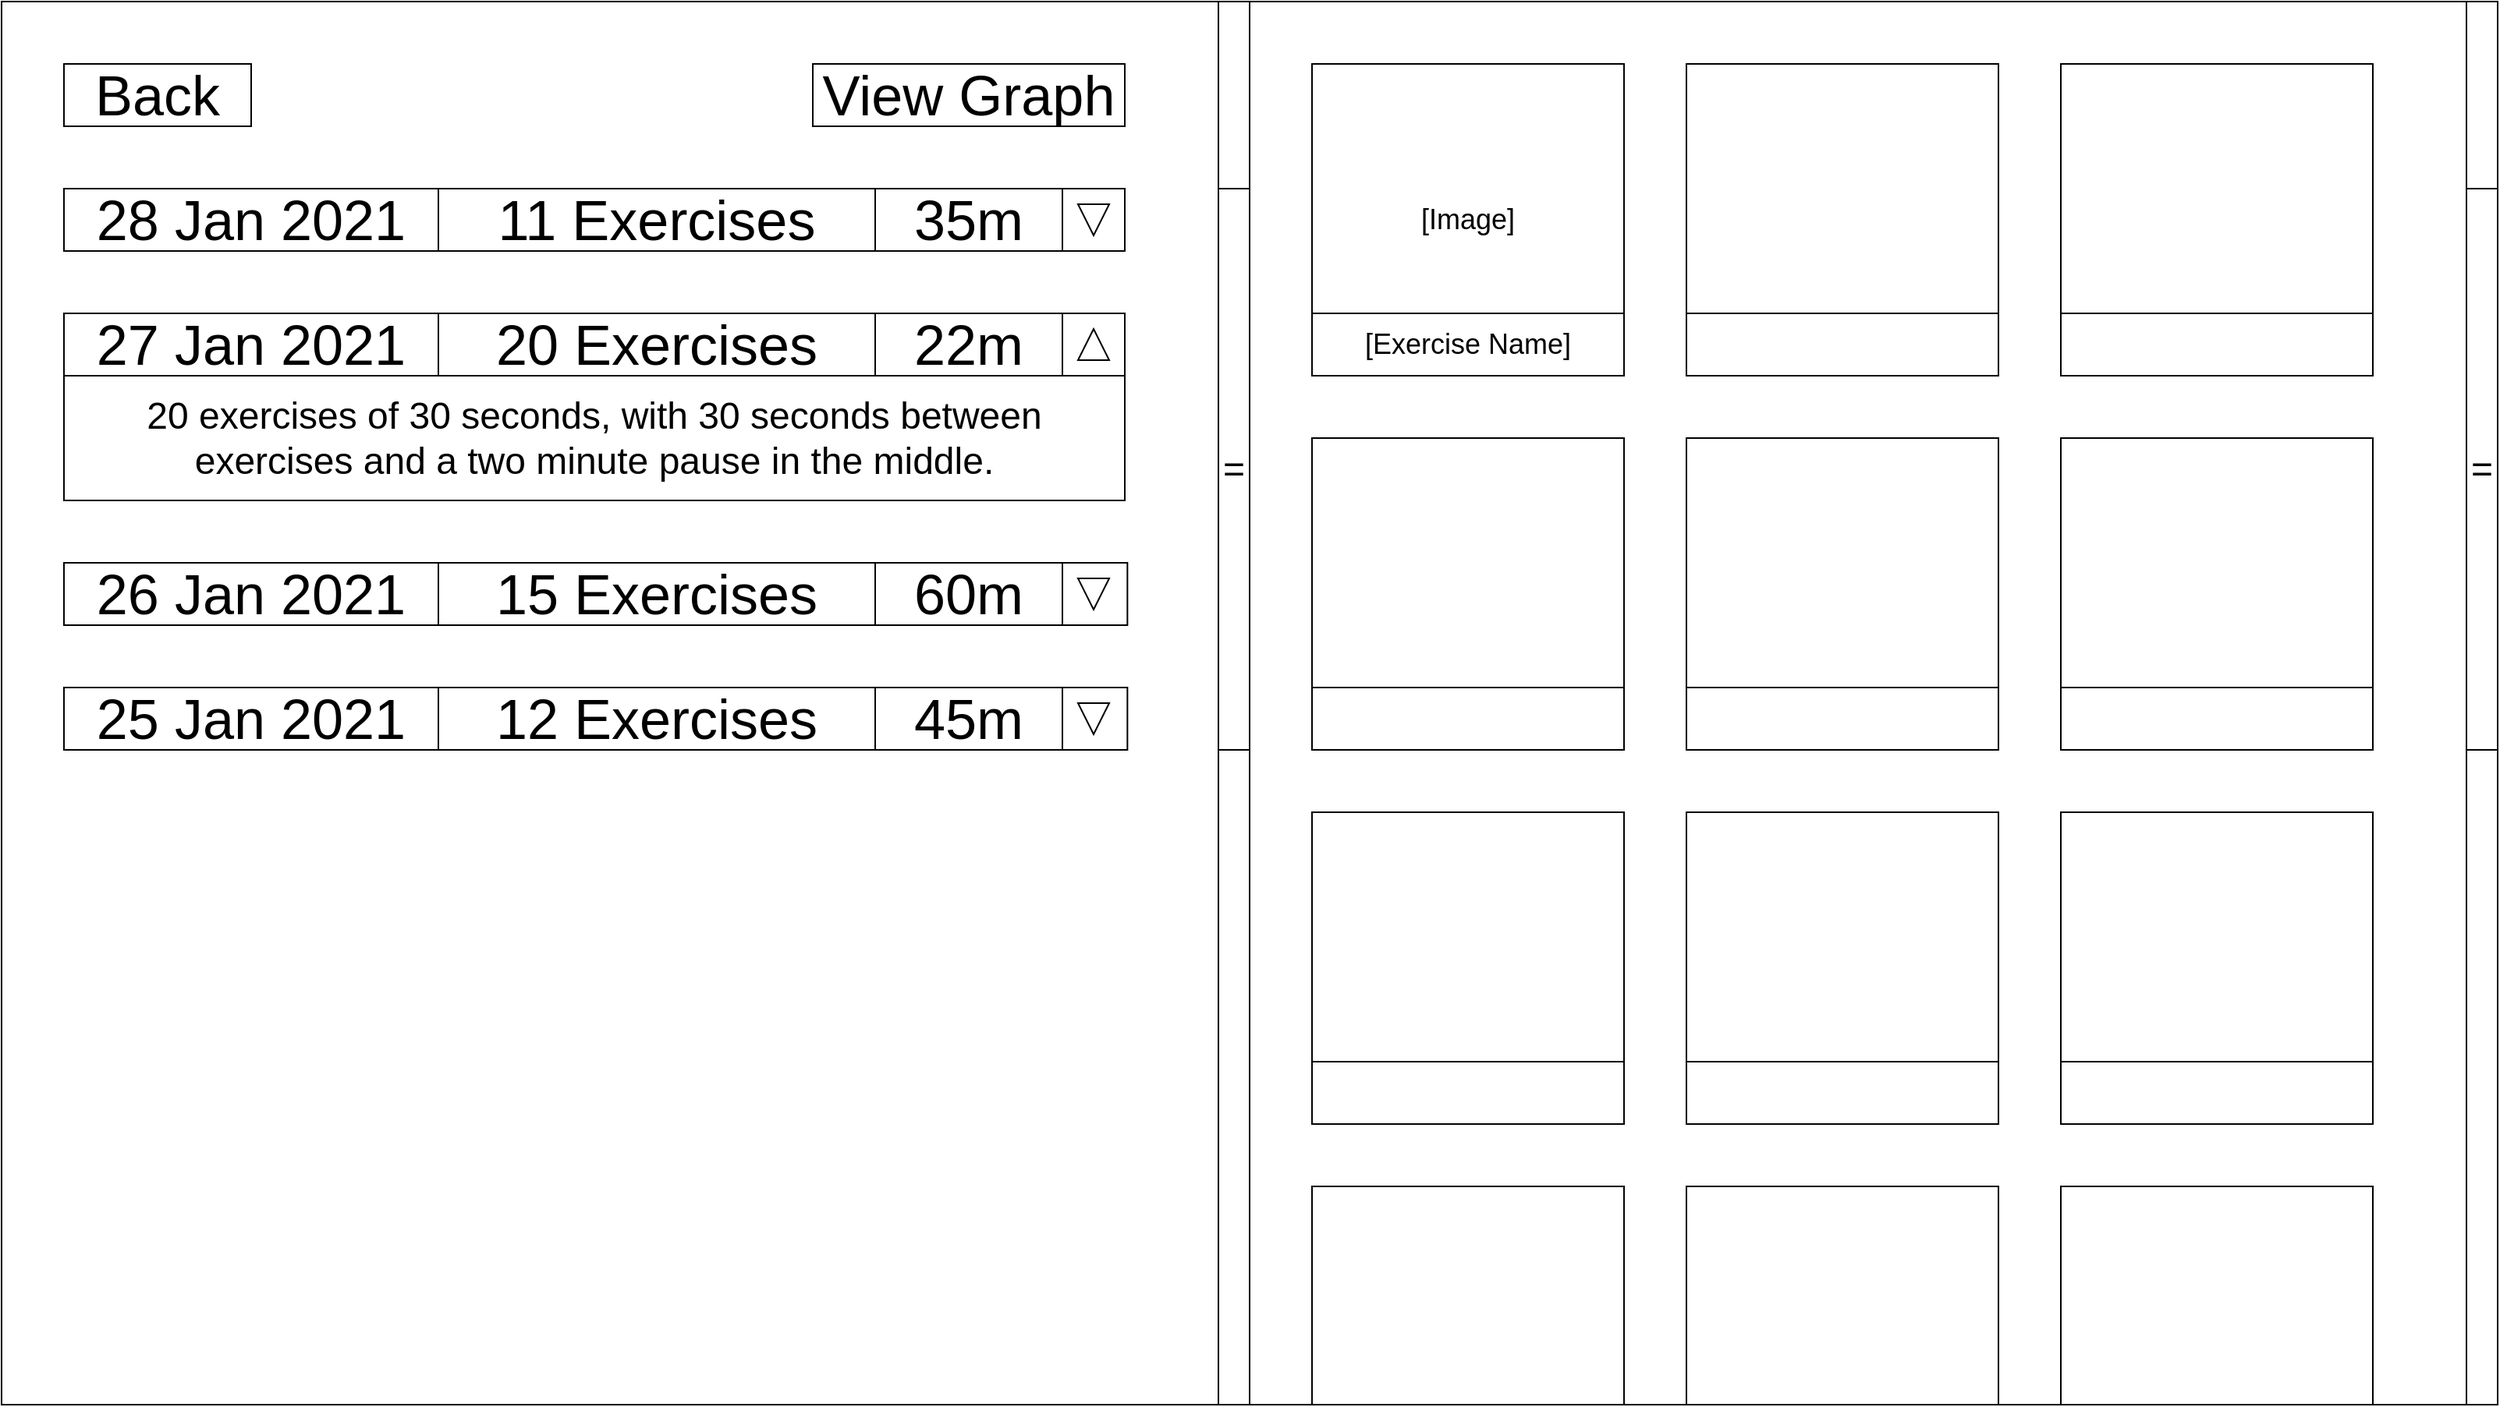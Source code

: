 <mxfile version="14.1.8" type="device"><diagram id="Sj3kicTpKV9VYpU_2OWx" name="Page-1"><mxGraphModel dx="1896" dy="1096" grid="1" gridSize="10" guides="1" tooltips="1" connect="1" arrows="1" fold="1" page="1" pageScale="1" pageWidth="1600" pageHeight="900" math="0" shadow="0"><root><mxCell id="0"/><mxCell id="1" parent="0"/><mxCell id="ClAKDbtVs0tETXLeIGL8-1" value="" style="rounded=0;whiteSpace=wrap;html=1;fillColor=none;" parent="1" vertex="1"><mxGeometry width="1600.0" height="900" as="geometry"/></mxCell><mxCell id="ClAKDbtVs0tETXLeIGL8-2" value="" style="rounded=0;whiteSpace=wrap;html=1;fillColor=none;" parent="1" vertex="1"><mxGeometry width="800" height="900" as="geometry"/></mxCell><mxCell id="ClAKDbtVs0tETXLeIGL8-3" value="&lt;font style=&quot;font-size: 36px&quot;&gt;Back&lt;/font&gt;" style="rounded=0;whiteSpace=wrap;html=1;fillColor=none;" parent="1" vertex="1"><mxGeometry x="40" y="40" width="120" height="40" as="geometry"/></mxCell><mxCell id="ClAKDbtVs0tETXLeIGL8-4" value="" style="rounded=0;whiteSpace=wrap;html=1;fillColor=none;" parent="1" vertex="1"><mxGeometry x="40" y="120" width="680" height="40" as="geometry"/></mxCell><mxCell id="ClAKDbtVs0tETXLeIGL8-5" value="" style="rounded=0;whiteSpace=wrap;html=1;fillColor=none;fontStyle=1" parent="1" vertex="1"><mxGeometry x="40" y="200" width="680" height="40" as="geometry"/></mxCell><mxCell id="ClAKDbtVs0tETXLeIGL8-6" value="" style="rounded=0;whiteSpace=wrap;html=1;fillColor=none;" parent="1" vertex="1"><mxGeometry x="40" y="360" width="681.67" height="40" as="geometry"/></mxCell><mxCell id="ClAKDbtVs0tETXLeIGL8-9" value="" style="rounded=0;whiteSpace=wrap;html=1;fillColor=none;" parent="1" vertex="1"><mxGeometry x="40" y="440" width="681.67" height="40" as="geometry"/></mxCell><mxCell id="ClAKDbtVs0tETXLeIGL8-10" value="" style="rounded=0;whiteSpace=wrap;html=1;fillColor=none;" parent="1" vertex="1"><mxGeometry x="780" width="20" height="900" as="geometry"/></mxCell><mxCell id="ClAKDbtVs0tETXLeIGL8-11" value="&lt;font style=&quot;font-size: 24px&quot;&gt;=&lt;/font&gt;" style="rounded=0;whiteSpace=wrap;html=1;fillColor=none;" parent="1" vertex="1"><mxGeometry x="780" y="120" width="20" height="360" as="geometry"/></mxCell><mxCell id="ClAKDbtVs0tETXLeIGL8-12" value="&lt;font style=&quot;font-size: 36px&quot;&gt;28 Jan 2021&lt;/font&gt;" style="rounded=0;whiteSpace=wrap;html=1;fillColor=none;" parent="1" vertex="1"><mxGeometry x="40" y="120" width="240" height="40" as="geometry"/></mxCell><mxCell id="ClAKDbtVs0tETXLeIGL8-13" value="&lt;font style=&quot;font-size: 36px&quot;&gt;35m&lt;/font&gt;" style="rounded=0;whiteSpace=wrap;html=1;fillColor=none;" parent="1" vertex="1"><mxGeometry x="560" y="120" width="120" height="40" as="geometry"/></mxCell><mxCell id="ClAKDbtVs0tETXLeIGL8-14" value="&lt;font style=&quot;font-size: 36px&quot;&gt;View Graph&lt;/font&gt;" style="rounded=0;whiteSpace=wrap;html=1;fillColor=none;" parent="1" vertex="1"><mxGeometry x="520" y="40" width="200" height="40" as="geometry"/></mxCell><mxCell id="aNdHe5s41bS73DQDBggu-1" value="&lt;font style=&quot;font-size: 36px&quot;&gt;27 Jan 2021&lt;/font&gt;" style="rounded=0;whiteSpace=wrap;html=1;fillColor=none;" parent="1" vertex="1"><mxGeometry x="40" y="200" width="240" height="40" as="geometry"/></mxCell><mxCell id="aNdHe5s41bS73DQDBggu-2" value="&lt;font style=&quot;font-size: 36px&quot;&gt;26 Jan 2021&lt;/font&gt;" style="rounded=0;whiteSpace=wrap;html=1;fillColor=none;" parent="1" vertex="1"><mxGeometry x="40" y="360" width="240" height="40" as="geometry"/></mxCell><mxCell id="aNdHe5s41bS73DQDBggu-3" value="&lt;font style=&quot;font-size: 36px&quot;&gt;25 Jan 2021&lt;/font&gt;" style="rounded=0;whiteSpace=wrap;html=1;fillColor=none;" parent="1" vertex="1"><mxGeometry x="40" y="440" width="240" height="40" as="geometry"/></mxCell><mxCell id="aNdHe5s41bS73DQDBggu-4" value="&lt;font style=&quot;font-size: 36px&quot;&gt;22m&lt;/font&gt;" style="rounded=0;whiteSpace=wrap;html=1;fillColor=none;" parent="1" vertex="1"><mxGeometry x="560" y="200" width="120" height="40" as="geometry"/></mxCell><mxCell id="aNdHe5s41bS73DQDBggu-5" value="&lt;font style=&quot;font-size: 36px&quot;&gt;60m&lt;/font&gt;" style="rounded=0;whiteSpace=wrap;html=1;fillColor=none;" parent="1" vertex="1"><mxGeometry x="560" y="360" width="120" height="40" as="geometry"/></mxCell><mxCell id="aNdHe5s41bS73DQDBggu-6" value="&lt;font style=&quot;font-size: 36px&quot;&gt;45m&lt;/font&gt;" style="rounded=0;whiteSpace=wrap;html=1;fillColor=none;" parent="1" vertex="1"><mxGeometry x="560" y="440" width="120" height="40" as="geometry"/></mxCell><mxCell id="cJIK-nAKbesIusWoCuPY-2" value="&lt;font style=&quot;font-size: 24px&quot;&gt;20 exercises of 30 seconds, with 30 seconds between exercises and a two minute pause in the middle.&lt;/font&gt;" style="rounded=0;whiteSpace=wrap;html=1;fillColor=none;" vertex="1" parent="1"><mxGeometry x="40" y="240" width="680" height="80" as="geometry"/></mxCell><mxCell id="cJIK-nAKbesIusWoCuPY-5" value="" style="triangle;whiteSpace=wrap;html=1;rotation=90;fillColor=none;" vertex="1" parent="1"><mxGeometry x="690.0" y="450" width="20" height="20" as="geometry"/></mxCell><mxCell id="cJIK-nAKbesIusWoCuPY-8" value="" style="triangle;whiteSpace=wrap;html=1;rotation=90;fillColor=none;" vertex="1" parent="1"><mxGeometry x="690.0" y="370" width="20" height="20" as="geometry"/></mxCell><mxCell id="cJIK-nAKbesIusWoCuPY-9" value="" style="triangle;whiteSpace=wrap;html=1;rotation=-90;fillColor=none;" vertex="1" parent="1"><mxGeometry x="690.0" y="210" width="20" height="20" as="geometry"/></mxCell><mxCell id="cJIK-nAKbesIusWoCuPY-11" value="" style="triangle;whiteSpace=wrap;html=1;rotation=90;fillColor=none;" vertex="1" parent="1"><mxGeometry x="690.0" y="130" width="20" height="20" as="geometry"/></mxCell><mxCell id="cJIK-nAKbesIusWoCuPY-13" value="&lt;font style=&quot;font-size: 36px&quot;&gt;11 Exercises&lt;/font&gt;" style="rounded=0;whiteSpace=wrap;html=1;fillColor=none;" vertex="1" parent="1"><mxGeometry x="280" y="120" width="280" height="40" as="geometry"/></mxCell><mxCell id="cJIK-nAKbesIusWoCuPY-43" value="&lt;font style=&quot;font-size: 36px&quot;&gt;20 Exercises&lt;/font&gt;" style="rounded=0;whiteSpace=wrap;html=1;fillColor=none;" vertex="1" parent="1"><mxGeometry x="280" y="200" width="280" height="40" as="geometry"/></mxCell><mxCell id="cJIK-nAKbesIusWoCuPY-44" value="&lt;font style=&quot;font-size: 36px&quot;&gt;15 Exercises&lt;/font&gt;" style="rounded=0;whiteSpace=wrap;html=1;fillColor=none;" vertex="1" parent="1"><mxGeometry x="280" y="360" width="280" height="40" as="geometry"/></mxCell><mxCell id="cJIK-nAKbesIusWoCuPY-45" value="&lt;font style=&quot;font-size: 36px&quot;&gt;12 Exercises&lt;/font&gt;" style="rounded=0;whiteSpace=wrap;html=1;fillColor=none;" vertex="1" parent="1"><mxGeometry x="280" y="440" width="280" height="40" as="geometry"/></mxCell><mxCell id="cJIK-nAKbesIusWoCuPY-81" value="" style="group" vertex="1" connectable="0" parent="1"><mxGeometry x="840" y="40" width="200" height="200" as="geometry"/></mxCell><mxCell id="cJIK-nAKbesIusWoCuPY-46" value="&lt;font style=&quot;font-size: 18px&quot;&gt;[Image]&lt;/font&gt;" style="whiteSpace=wrap;html=1;aspect=fixed;fillColor=none;" vertex="1" parent="cJIK-nAKbesIusWoCuPY-81"><mxGeometry width="200" height="200" as="geometry"/></mxCell><mxCell id="cJIK-nAKbesIusWoCuPY-78" value="&lt;font style=&quot;font-size: 18px&quot;&gt;[Exercise Name]&lt;/font&gt;" style="rounded=0;whiteSpace=wrap;html=1;fillColor=none;" vertex="1" parent="cJIK-nAKbesIusWoCuPY-81"><mxGeometry y="160" width="200" height="40" as="geometry"/></mxCell><mxCell id="cJIK-nAKbesIusWoCuPY-84" value="" style="rounded=0;whiteSpace=wrap;html=1;fillColor=none;" vertex="1" parent="1"><mxGeometry x="1580" width="20" height="900" as="geometry"/></mxCell><mxCell id="cJIK-nAKbesIusWoCuPY-85" value="&lt;font style=&quot;font-size: 24px&quot;&gt;=&lt;/font&gt;" style="rounded=0;whiteSpace=wrap;html=1;fillColor=none;" vertex="1" parent="1"><mxGeometry x="1580" y="120" width="20" height="360" as="geometry"/></mxCell><mxCell id="cJIK-nAKbesIusWoCuPY-86" value="" style="group" vertex="1" connectable="0" parent="1"><mxGeometry x="1080" y="40" width="200" height="200" as="geometry"/></mxCell><mxCell id="cJIK-nAKbesIusWoCuPY-87" value="" style="whiteSpace=wrap;html=1;aspect=fixed;fillColor=none;" vertex="1" parent="cJIK-nAKbesIusWoCuPY-86"><mxGeometry width="200" height="200" as="geometry"/></mxCell><mxCell id="cJIK-nAKbesIusWoCuPY-88" value="" style="rounded=0;whiteSpace=wrap;html=1;fillColor=none;" vertex="1" parent="cJIK-nAKbesIusWoCuPY-86"><mxGeometry y="160" width="200" height="40" as="geometry"/></mxCell><mxCell id="cJIK-nAKbesIusWoCuPY-90" value="" style="group" vertex="1" connectable="0" parent="1"><mxGeometry x="1320" y="40" width="200" height="200" as="geometry"/></mxCell><mxCell id="cJIK-nAKbesIusWoCuPY-91" value="" style="whiteSpace=wrap;html=1;aspect=fixed;fillColor=none;" vertex="1" parent="cJIK-nAKbesIusWoCuPY-90"><mxGeometry width="200" height="200" as="geometry"/></mxCell><mxCell id="cJIK-nAKbesIusWoCuPY-92" value="" style="rounded=0;whiteSpace=wrap;html=1;fillColor=none;" vertex="1" parent="cJIK-nAKbesIusWoCuPY-90"><mxGeometry y="160" width="200" height="40" as="geometry"/></mxCell><mxCell id="cJIK-nAKbesIusWoCuPY-93" value="" style="group" vertex="1" connectable="0" parent="1"><mxGeometry x="840" y="280" width="200" height="200" as="geometry"/></mxCell><mxCell id="cJIK-nAKbesIusWoCuPY-94" value="" style="whiteSpace=wrap;html=1;aspect=fixed;fillColor=none;" vertex="1" parent="cJIK-nAKbesIusWoCuPY-93"><mxGeometry width="200" height="200" as="geometry"/></mxCell><mxCell id="cJIK-nAKbesIusWoCuPY-95" value="" style="rounded=0;whiteSpace=wrap;html=1;fillColor=none;" vertex="1" parent="cJIK-nAKbesIusWoCuPY-93"><mxGeometry y="160" width="200" height="40" as="geometry"/></mxCell><mxCell id="cJIK-nAKbesIusWoCuPY-96" value="" style="group" vertex="1" connectable="0" parent="1"><mxGeometry x="1080" y="280" width="200" height="200" as="geometry"/></mxCell><mxCell id="cJIK-nAKbesIusWoCuPY-97" value="" style="whiteSpace=wrap;html=1;aspect=fixed;fillColor=none;" vertex="1" parent="cJIK-nAKbesIusWoCuPY-96"><mxGeometry width="200" height="200" as="geometry"/></mxCell><mxCell id="cJIK-nAKbesIusWoCuPY-98" value="" style="rounded=0;whiteSpace=wrap;html=1;fillColor=none;" vertex="1" parent="cJIK-nAKbesIusWoCuPY-96"><mxGeometry y="160" width="200" height="40" as="geometry"/></mxCell><mxCell id="cJIK-nAKbesIusWoCuPY-99" value="" style="group" vertex="1" connectable="0" parent="1"><mxGeometry x="1320" y="280" width="200" height="200" as="geometry"/></mxCell><mxCell id="cJIK-nAKbesIusWoCuPY-100" value="" style="whiteSpace=wrap;html=1;aspect=fixed;fillColor=none;" vertex="1" parent="cJIK-nAKbesIusWoCuPY-99"><mxGeometry width="200" height="200" as="geometry"/></mxCell><mxCell id="cJIK-nAKbesIusWoCuPY-101" value="" style="rounded=0;whiteSpace=wrap;html=1;fillColor=none;" vertex="1" parent="cJIK-nAKbesIusWoCuPY-99"><mxGeometry y="160" width="200" height="40" as="geometry"/></mxCell><mxCell id="cJIK-nAKbesIusWoCuPY-102" value="" style="group;fontStyle=1" vertex="1" connectable="0" parent="1"><mxGeometry x="840" y="520" width="200" height="200" as="geometry"/></mxCell><mxCell id="cJIK-nAKbesIusWoCuPY-103" value="" style="whiteSpace=wrap;html=1;aspect=fixed;fillColor=none;" vertex="1" parent="cJIK-nAKbesIusWoCuPY-102"><mxGeometry width="200" height="200" as="geometry"/></mxCell><mxCell id="cJIK-nAKbesIusWoCuPY-104" value="" style="rounded=0;whiteSpace=wrap;html=1;fillColor=none;" vertex="1" parent="cJIK-nAKbesIusWoCuPY-102"><mxGeometry y="160" width="200" height="40" as="geometry"/></mxCell><mxCell id="cJIK-nAKbesIusWoCuPY-105" value="" style="group" vertex="1" connectable="0" parent="1"><mxGeometry x="1080" y="520" width="200" height="200" as="geometry"/></mxCell><mxCell id="cJIK-nAKbesIusWoCuPY-106" value="" style="whiteSpace=wrap;html=1;aspect=fixed;fillColor=none;" vertex="1" parent="cJIK-nAKbesIusWoCuPY-105"><mxGeometry width="200" height="200" as="geometry"/></mxCell><mxCell id="cJIK-nAKbesIusWoCuPY-107" value="" style="rounded=0;whiteSpace=wrap;html=1;fillColor=none;" vertex="1" parent="cJIK-nAKbesIusWoCuPY-105"><mxGeometry y="160" width="200" height="40" as="geometry"/></mxCell><mxCell id="cJIK-nAKbesIusWoCuPY-108" value="" style="group" vertex="1" connectable="0" parent="1"><mxGeometry x="1320" y="520" width="200" height="200" as="geometry"/></mxCell><mxCell id="cJIK-nAKbesIusWoCuPY-109" value="" style="whiteSpace=wrap;html=1;aspect=fixed;fillColor=none;" vertex="1" parent="cJIK-nAKbesIusWoCuPY-108"><mxGeometry width="200" height="200" as="geometry"/></mxCell><mxCell id="cJIK-nAKbesIusWoCuPY-110" value="" style="rounded=0;whiteSpace=wrap;html=1;fillColor=none;" vertex="1" parent="cJIK-nAKbesIusWoCuPY-108"><mxGeometry y="160" width="200" height="40" as="geometry"/></mxCell><mxCell id="cJIK-nAKbesIusWoCuPY-114" value="" style="rounded=0;whiteSpace=wrap;html=1;fillColor=none;" vertex="1" parent="1"><mxGeometry x="840" y="760" width="200" height="140" as="geometry"/></mxCell><mxCell id="cJIK-nAKbesIusWoCuPY-115" value="" style="rounded=0;whiteSpace=wrap;html=1;fillColor=none;" vertex="1" parent="1"><mxGeometry x="1080" y="760" width="200" height="140" as="geometry"/></mxCell><mxCell id="cJIK-nAKbesIusWoCuPY-116" value="" style="rounded=0;whiteSpace=wrap;html=1;fillColor=none;" vertex="1" parent="1"><mxGeometry x="1320" y="760" width="200" height="140" as="geometry"/></mxCell></root></mxGraphModel></diagram></mxfile>